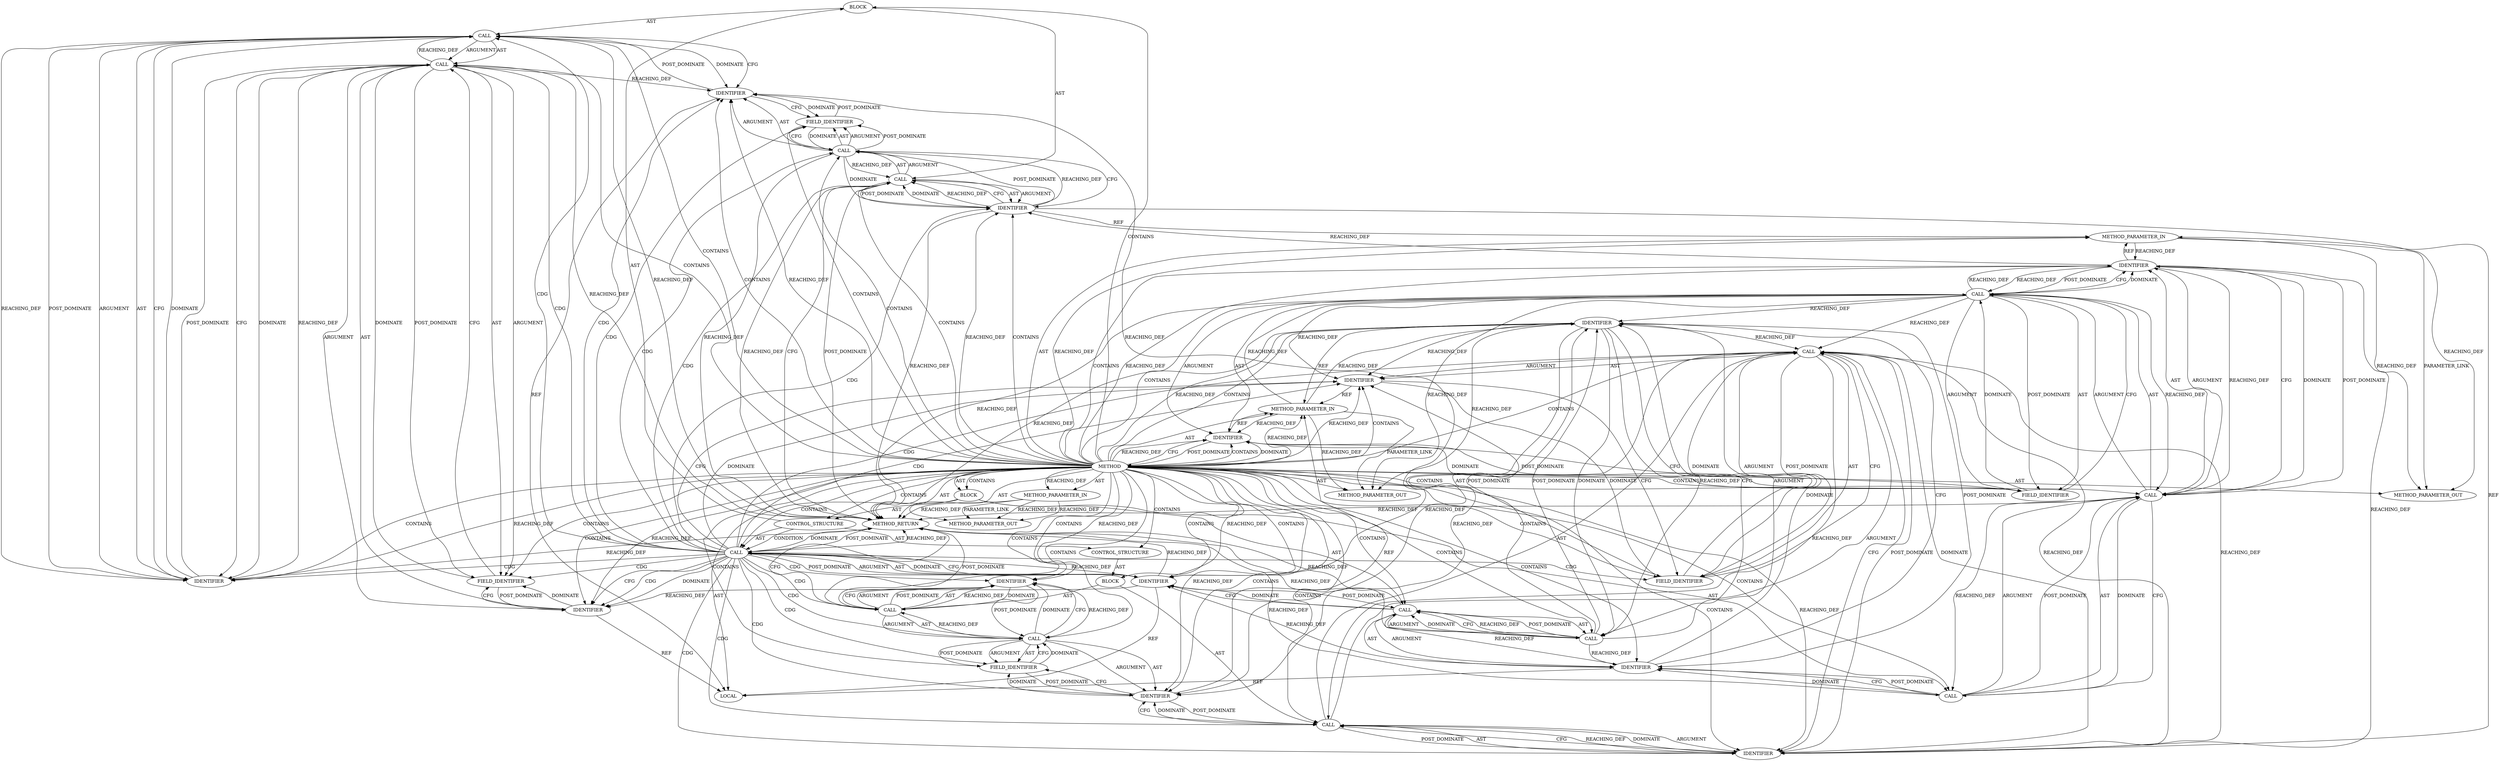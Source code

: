 digraph {
  8050 [label=BLOCK ORDER=2 ARGUMENT_INDEX=-1 CODE="{
		ctx->sk_write_space = write_space;
		ctx->sk_proto = p;
	}" COLUMN_NUMBER=19 LINE_NUMBER=979 TYPE_FULL_NAME="void"]
  8035 [label=BLOCK ORDER=4 ARGUMENT_INDEX=-1 CODE="{
	struct tls_context *ctx;

	WARN_ON_ONCE(sk->sk_prot == p);

	ctx = tls_get_ctx(sk);
	if (likely(ctx)) {
		ctx->sk_write_space = write_space;
		ctx->sk_proto = p;
	} else {
		/* Pairs with lockless read in sk_clone_lock(). */
		WRITE_ONCE(sk->sk_prot, p);
		sk->sk_write_space = write_space;
	}
}" COLUMN_NUMBER=1 LINE_NUMBER=973 TYPE_FULL_NAME="void"]
  8034 [label=METHOD_PARAMETER_IN ORDER=3 CODE="void (*write_space)(struct sock *sk)" IS_VARIADIC=false COLUMN_NUMBER=10 LINE_NUMBER=972 TYPE_FULL_NAME="void" EVALUATION_STRATEGY="BY_VALUE" INDEX=3 NAME=""]
  8046 [label=IDENTIFIER ORDER=1 ARGUMENT_INDEX=1 CODE="sk" COLUMN_NUMBER=20 LINE_NUMBER=978 TYPE_FULL_NAME="sock*" NAME="sk"]
  8062 [label=BLOCK ORDER=1 ARGUMENT_INDEX=-1 CODE="{
		/* Pairs with lockless read in sk_clone_lock(). */
		WRITE_ONCE(sk->sk_prot, p);
		sk->sk_write_space = write_space;
	}" COLUMN_NUMBER=9 LINE_NUMBER=982 TYPE_FULL_NAME="void"]
  8072 [label=IDENTIFIER ORDER=2 ARGUMENT_INDEX=2 CODE="write_space" COLUMN_NUMBER=24 LINE_NUMBER=985 TYPE_FULL_NAME="ANY" NAME="write_space"]
  8051 [label=CALL ORDER=1 ARGUMENT_INDEX=-1 CODE="ctx->sk_write_space = write_space" COLUMN_NUMBER=3 METHOD_FULL_NAME="<operator>.assignment" LINE_NUMBER=980 TYPE_FULL_NAME="<empty>" DISPATCH_TYPE="STATIC_DISPATCH" SIGNATURE="" NAME="<operator>.assignment"]
  8064 [label=CALL ORDER=1 ARGUMENT_INDEX=1 CODE="sk->sk_prot" COLUMN_NUMBER=14 METHOD_FULL_NAME="<operator>.indirectFieldAccess" LINE_NUMBER=984 TYPE_FULL_NAME="<empty>" DISPATCH_TYPE="STATIC_DISPATCH" SIGNATURE="" NAME="<operator>.indirectFieldAccess"]
  21493 [label=METHOD_PARAMETER_OUT ORDER=1 CODE="struct sock *sk" IS_VARIADIC=false COLUMN_NUMBER=24 LINE_NUMBER=971 TYPE_FULL_NAME="sock*" EVALUATION_STRATEGY="BY_VALUE" INDEX=1 NAME="sk"]
  21494 [label=METHOD_PARAMETER_OUT ORDER=2 CODE="struct proto *p" IS_VARIADIC=false COLUMN_NUMBER=41 LINE_NUMBER=971 TYPE_FULL_NAME="proto*" EVALUATION_STRATEGY="BY_VALUE" INDEX=2 NAME="p"]
  8048 [label=CALL ORDER=1 ARGUMENT_INDEX=-1 CODE="likely(ctx)" COLUMN_NUMBER=6 METHOD_FULL_NAME="likely" LINE_NUMBER=979 TYPE_FULL_NAME="<empty>" DISPATCH_TYPE="STATIC_DISPATCH" SIGNATURE="" NAME="likely"]
  8036 [label=LOCAL ORDER=1 CODE="struct tls_context* ctx" COLUMN_NUMBER=21 LINE_NUMBER=974 TYPE_FULL_NAME="tls_context*" NAME="ctx"]
  8047 [label=CONTROL_STRUCTURE CONTROL_STRUCTURE_TYPE="IF" ORDER=4 PARSER_TYPE_NAME="CASTIfStatement" ARGUMENT_INDEX=-1 CODE="if (likely(ctx))" COLUMN_NUMBER=2 LINE_NUMBER=979]
  8039 [label=CALL ORDER=1 ARGUMENT_INDEX=1 CODE="sk->sk_prot" COLUMN_NUMBER=15 METHOD_FULL_NAME="<operator>.indirectFieldAccess" LINE_NUMBER=976 TYPE_FULL_NAME="<empty>" DISPATCH_TYPE="STATIC_DISPATCH" SIGNATURE="" NAME="<operator>.indirectFieldAccess"]
  8065 [label=IDENTIFIER ORDER=1 ARGUMENT_INDEX=1 CODE="sk" COLUMN_NUMBER=14 LINE_NUMBER=984 TYPE_FULL_NAME="sock*" NAME="sk"]
  8070 [label=IDENTIFIER ORDER=1 ARGUMENT_INDEX=1 CODE="sk" COLUMN_NUMBER=3 LINE_NUMBER=985 TYPE_FULL_NAME="sock*" NAME="sk"]
  8059 [label=FIELD_IDENTIFIER ORDER=2 ARGUMENT_INDEX=2 CODE="sk_proto" COLUMN_NUMBER=3 LINE_NUMBER=981 CANONICAL_NAME="sk_proto"]
  8063 [label=CALL ORDER=1 ARGUMENT_INDEX=-1 CODE="WRITE_ONCE(sk->sk_prot, p)" COLUMN_NUMBER=3 METHOD_FULL_NAME="WRITE_ONCE" LINE_NUMBER=984 TYPE_FULL_NAME="<empty>" DISPATCH_TYPE="STATIC_DISPATCH" SIGNATURE="" NAME="WRITE_ONCE"]
  8045 [label=CALL ORDER=2 ARGUMENT_INDEX=2 CODE="tls_get_ctx(sk)" COLUMN_NUMBER=8 METHOD_FULL_NAME="tls_get_ctx" LINE_NUMBER=978 TYPE_FULL_NAME="<empty>" DISPATCH_TYPE="STATIC_DISPATCH" SIGNATURE="" NAME="tls_get_ctx"]
  8054 [label=FIELD_IDENTIFIER ORDER=2 ARGUMENT_INDEX=2 CODE="sk_write_space" COLUMN_NUMBER=3 LINE_NUMBER=980 CANONICAL_NAME="sk_write_space"]
  8060 [label=IDENTIFIER ORDER=2 ARGUMENT_INDEX=2 CODE="p" COLUMN_NUMBER=19 LINE_NUMBER=981 TYPE_FULL_NAME="proto*" NAME="p"]
  8032 [label=METHOD_PARAMETER_IN ORDER=1 CODE="struct sock *sk" IS_VARIADIC=false COLUMN_NUMBER=24 LINE_NUMBER=971 TYPE_FULL_NAME="sock*" EVALUATION_STRATEGY="BY_VALUE" INDEX=1 NAME="sk"]
  8033 [label=METHOD_PARAMETER_IN ORDER=2 CODE="struct proto *p" IS_VARIADIC=false COLUMN_NUMBER=41 LINE_NUMBER=971 TYPE_FULL_NAME="proto*" EVALUATION_STRATEGY="BY_VALUE" INDEX=2 NAME="p"]
  8061 [label=CONTROL_STRUCTURE CONTROL_STRUCTURE_TYPE="ELSE" ORDER=3 PARSER_TYPE_NAME="CASTCompoundStatement" ARGUMENT_INDEX=-1 CODE="else" COLUMN_NUMBER=9 LINE_NUMBER=982]
  8049 [label=IDENTIFIER ORDER=1 ARGUMENT_INDEX=1 CODE="ctx" COLUMN_NUMBER=13 LINE_NUMBER=979 TYPE_FULL_NAME="tls_context*" NAME="ctx"]
  8037 [label=CALL ORDER=2 ARGUMENT_INDEX=-1 CODE="WARN_ON_ONCE(sk->sk_prot == p)" COLUMN_NUMBER=2 METHOD_FULL_NAME="WARN_ON_ONCE" LINE_NUMBER=976 TYPE_FULL_NAME="<empty>" DISPATCH_TYPE="STATIC_DISPATCH" SIGNATURE="" NAME="WARN_ON_ONCE"]
  8053 [label=IDENTIFIER ORDER=1 ARGUMENT_INDEX=1 CODE="ctx" COLUMN_NUMBER=3 LINE_NUMBER=980 TYPE_FULL_NAME="tls_context*" NAME="ctx"]
  8067 [label=IDENTIFIER ORDER=2 ARGUMENT_INDEX=2 CODE="p" COLUMN_NUMBER=27 LINE_NUMBER=984 TYPE_FULL_NAME="proto*" NAME="p"]
  8057 [label=CALL ORDER=1 ARGUMENT_INDEX=1 CODE="ctx->sk_proto" COLUMN_NUMBER=3 METHOD_FULL_NAME="<operator>.indirectFieldAccess" LINE_NUMBER=981 TYPE_FULL_NAME="<empty>" DISPATCH_TYPE="STATIC_DISPATCH" SIGNATURE="" NAME="<operator>.indirectFieldAccess"]
  8040 [label=IDENTIFIER ORDER=1 ARGUMENT_INDEX=1 CODE="sk" COLUMN_NUMBER=15 LINE_NUMBER=976 TYPE_FULL_NAME="sock*" NAME="sk"]
  8044 [label=IDENTIFIER ORDER=1 ARGUMENT_INDEX=1 CODE="ctx" COLUMN_NUMBER=2 LINE_NUMBER=978 TYPE_FULL_NAME="tls_context*" NAME="ctx"]
  8068 [label=CALL ORDER=2 ARGUMENT_INDEX=-1 CODE="sk->sk_write_space = write_space" COLUMN_NUMBER=3 METHOD_FULL_NAME="<operator>.assignment" LINE_NUMBER=985 TYPE_FULL_NAME="<empty>" DISPATCH_TYPE="STATIC_DISPATCH" SIGNATURE="" NAME="<operator>.assignment"]
  21495 [label=METHOD_PARAMETER_OUT ORDER=3 CODE="void (*write_space)(struct sock *sk)" IS_VARIADIC=false COLUMN_NUMBER=10 LINE_NUMBER=972 TYPE_FULL_NAME="void" EVALUATION_STRATEGY="BY_VALUE" INDEX=3 NAME=""]
  8052 [label=CALL ORDER=1 ARGUMENT_INDEX=1 CODE="ctx->sk_write_space" COLUMN_NUMBER=3 METHOD_FULL_NAME="<operator>.indirectFieldAccess" LINE_NUMBER=980 TYPE_FULL_NAME="<empty>" DISPATCH_TYPE="STATIC_DISPATCH" SIGNATURE="" NAME="<operator>.indirectFieldAccess"]
  8041 [label=FIELD_IDENTIFIER ORDER=2 ARGUMENT_INDEX=2 CODE="sk_prot" COLUMN_NUMBER=15 LINE_NUMBER=976 CANONICAL_NAME="sk_prot"]
  8069 [label=CALL ORDER=1 ARGUMENT_INDEX=1 CODE="sk->sk_write_space" COLUMN_NUMBER=3 METHOD_FULL_NAME="<operator>.indirectFieldAccess" LINE_NUMBER=985 TYPE_FULL_NAME="<empty>" DISPATCH_TYPE="STATIC_DISPATCH" SIGNATURE="" NAME="<operator>.indirectFieldAccess"]
  8055 [label=IDENTIFIER ORDER=2 ARGUMENT_INDEX=2 CODE="write_space" COLUMN_NUMBER=25 LINE_NUMBER=980 TYPE_FULL_NAME="ANY" NAME="write_space"]
  8042 [label=IDENTIFIER ORDER=2 ARGUMENT_INDEX=2 CODE="p" COLUMN_NUMBER=30 LINE_NUMBER=976 TYPE_FULL_NAME="proto*" NAME="p"]
  8073 [label=METHOD_RETURN ORDER=5 CODE="RET" COLUMN_NUMBER=1 LINE_NUMBER=971 TYPE_FULL_NAME="void" EVALUATION_STRATEGY="BY_VALUE"]
  8071 [label=FIELD_IDENTIFIER ORDER=2 ARGUMENT_INDEX=2 CODE="sk_write_space" COLUMN_NUMBER=3 LINE_NUMBER=985 CANONICAL_NAME="sk_write_space"]
  8043 [label=CALL ORDER=3 ARGUMENT_INDEX=-1 CODE="ctx = tls_get_ctx(sk)" COLUMN_NUMBER=2 METHOD_FULL_NAME="<operator>.assignment" LINE_NUMBER=978 TYPE_FULL_NAME="<empty>" DISPATCH_TYPE="STATIC_DISPATCH" SIGNATURE="" NAME="<operator>.assignment"]
  8056 [label=CALL ORDER=2 ARGUMENT_INDEX=-1 CODE="ctx->sk_proto = p" COLUMN_NUMBER=3 METHOD_FULL_NAME="<operator>.assignment" LINE_NUMBER=981 TYPE_FULL_NAME="<empty>" DISPATCH_TYPE="STATIC_DISPATCH" SIGNATURE="" NAME="<operator>.assignment"]
  8066 [label=FIELD_IDENTIFIER ORDER=2 ARGUMENT_INDEX=2 CODE="sk_prot" COLUMN_NUMBER=14 LINE_NUMBER=984 CANONICAL_NAME="sk_prot"]
  8058 [label=IDENTIFIER ORDER=1 ARGUMENT_INDEX=1 CODE="ctx" COLUMN_NUMBER=3 LINE_NUMBER=981 TYPE_FULL_NAME="tls_context*" NAME="ctx"]
  8031 [label=METHOD COLUMN_NUMBER=1 LINE_NUMBER=971 COLUMN_NUMBER_END=1 IS_EXTERNAL=false SIGNATURE="void tls_update (sock*,proto*,void)" NAME="tls_update" AST_PARENT_TYPE="TYPE_DECL" AST_PARENT_FULL_NAME="tls_main.c:<global>" ORDER=121 CODE="static void tls_update(struct sock *sk, struct proto *p,
		       void (*write_space)(struct sock *sk))
{
	struct tls_context *ctx;

	WARN_ON_ONCE(sk->sk_prot == p);

	ctx = tls_get_ctx(sk);
	if (likely(ctx)) {
		ctx->sk_write_space = write_space;
		ctx->sk_proto = p;
	} else {
		/* Pairs with lockless read in sk_clone_lock(). */
		WRITE_ONCE(sk->sk_prot, p);
		sk->sk_write_space = write_space;
	}
}" FULL_NAME="tls_update" LINE_NUMBER_END=987 FILENAME="tls_main.c"]
  8038 [label=CALL ORDER=1 ARGUMENT_INDEX=1 CODE="sk->sk_prot == p" COLUMN_NUMBER=15 METHOD_FULL_NAME="<operator>.equals" LINE_NUMBER=976 TYPE_FULL_NAME="<empty>" DISPATCH_TYPE="STATIC_DISPATCH" SIGNATURE="" NAME="<operator>.equals"]
  8031 -> 8070 [label=REACHING_DEF VARIABLE=""]
  8053 -> 8054 [label=CFG ]
  8031 -> 8054 [label=CONTAINS ]
  8064 -> 8066 [label=ARGUMENT ]
  8068 -> 8072 [label=ARGUMENT ]
  8039 -> 8042 [label=CFG ]
  8034 -> 8073 [label=REACHING_DEF VARIABLE=""]
  8053 -> 8036 [label=REF ]
  8031 -> 8049 [label=CONTAINS ]
  8031 -> 8062 [label=CONTAINS ]
  8033 -> 8042 [label=REACHING_DEF VARIABLE="p"]
  8060 -> 8073 [label=REACHING_DEF VARIABLE="p"]
  8046 -> 8032 [label=REF ]
  8056 -> 8073 [label=CFG ]
  8031 -> 8071 [label=CONTAINS ]
  8067 -> 8064 [label=POST_DOMINATE ]
  8048 -> 8068 [label=CDG ]
  8060 -> 8057 [label=POST_DOMINATE ]
  8071 -> 8069 [label=CFG ]
  8062 -> 8068 [label=AST ]
  8048 -> 8053 [label=CFG ]
  8031 -> 8034 [label=AST ]
  8046 -> 8045 [label=DOMINATE ]
  8052 -> 8051 [label=REACHING_DEF VARIABLE="ctx->sk_write_space"]
  8043 -> 8044 [label=ARGUMENT ]
  8031 -> 8055 [label=CONTAINS ]
  8031 -> 8065 [label=REACHING_DEF VARIABLE=""]
  8072 -> 8068 [label=REACHING_DEF VARIABLE="write_space"]
  8042 -> 8038 [label=REACHING_DEF VARIABLE="p"]
  8062 -> 8063 [label=AST ]
  8049 -> 8048 [label=DOMINATE ]
  8040 -> 8041 [label=CFG ]
  8039 -> 8073 [label=REACHING_DEF VARIABLE="sk->sk_prot"]
  8031 -> 8043 [label=CONTAINS ]
  8048 -> 8052 [label=CDG ]
  8060 -> 8033 [label=REF ]
  8068 -> 8069 [label=ARGUMENT ]
  8048 -> 8051 [label=CDG ]
  8031 -> 8067 [label=CONTAINS ]
  8053 -> 8054 [label=DOMINATE ]
  8052 -> 8053 [label=ARGUMENT ]
  8031 -> 8037 [label=CONTAINS ]
  8051 -> 8055 [label=POST_DOMINATE ]
  8048 -> 8065 [label=CDG ]
  8048 -> 8049 [label=POST_DOMINATE ]
  8049 -> 8036 [label=REF ]
  8052 -> 8073 [label=REACHING_DEF VARIABLE="ctx->sk_write_space"]
  8063 -> 8070 [label=CFG ]
  8048 -> 8073 [label=REACHING_DEF VARIABLE="likely(ctx)"]
  8057 -> 8073 [label=REACHING_DEF VARIABLE="ctx->sk_proto"]
  8032 -> 21493 [label=REACHING_DEF VARIABLE="sk"]
  8031 -> 8050 [label=CONTAINS ]
  8045 -> 8044 [label=REACHING_DEF VARIABLE="tls_get_ctx(sk)"]
  8042 -> 8060 [label=REACHING_DEF VARIABLE="p"]
  8031 -> 8072 [label=REACHING_DEF VARIABLE=""]
  8035 -> 8043 [label=AST ]
  8049 -> 8073 [label=REACHING_DEF VARIABLE="ctx"]
  8031 -> 8073 [label=AST ]
  8035 -> 8037 [label=AST ]
  8052 -> 8054 [label=POST_DOMINATE ]
  8031 -> 8046 [label=REACHING_DEF VARIABLE=""]
  8059 -> 8057 [label=CFG ]
  8063 -> 8064 [label=ARGUMENT ]
  8052 -> 8053 [label=AST ]
  8071 -> 8070 [label=POST_DOMINATE ]
  8068 -> 8069 [label=AST ]
  8057 -> 8058 [label=ARGUMENT ]
  8051 -> 8055 [label=ARGUMENT ]
  8056 -> 8060 [label=POST_DOMINATE ]
  8064 -> 8070 [label=REACHING_DEF VARIABLE="sk->sk_prot"]
  8046 -> 8045 [label=REACHING_DEF VARIABLE="sk"]
  8031 -> 8038 [label=CONTAINS ]
  8064 -> 8067 [label=REACHING_DEF VARIABLE="sk->sk_prot"]
  8045 -> 8046 [label=ARGUMENT ]
  8031 -> 8066 [label=CONTAINS ]
  8031 -> 8051 [label=CONTAINS ]
  8038 -> 8039 [label=ARGUMENT ]
  8031 -> 8042 [label=CONTAINS ]
  8046 -> 8065 [label=REACHING_DEF VARIABLE="sk"]
  8031 -> 8032 [label=REACHING_DEF VARIABLE=""]
  8046 -> 8073 [label=REACHING_DEF VARIABLE="sk"]
  8047 -> 8048 [label=CONDITION ]
  8031 -> 8047 [label=CONTAINS ]
  8055 -> 8051 [label=CFG ]
  8048 -> 8055 [label=CDG ]
  8058 -> 8059 [label=CFG ]
  8031 -> 8046 [label=CONTAINS ]
  8045 -> 8043 [label=DOMINATE ]
  8042 -> 8039 [label=POST_DOMINATE ]
  8048 -> 8072 [label=CDG ]
  8039 -> 8040 [label=AST ]
  8038 -> 8037 [label=DOMINATE ]
  8056 -> 8073 [label=REACHING_DEF VARIABLE="ctx->sk_proto = p"]
  8031 -> 8064 [label=CONTAINS ]
  8032 -> 21493 [label=PARAMETER_LINK ]
  8047 -> 8050 [label=AST ]
  8068 -> 8073 [label=CFG ]
  8039 -> 8040 [label=ARGUMENT ]
  8041 -> 8040 [label=POST_DOMINATE ]
  8039 -> 8042 [label=DOMINATE ]
  8064 -> 8067 [label=CFG ]
  8042 -> 8038 [label=CFG ]
  8048 -> 8059 [label=CDG ]
  8051 -> 8058 [label=CFG ]
  8051 -> 8073 [label=REACHING_DEF VARIABLE="ctx->sk_write_space = write_space"]
  8044 -> 8043 [label=REACHING_DEF VARIABLE="ctx"]
  8043 -> 8073 [label=REACHING_DEF VARIABLE="ctx = tls_get_ctx(sk)"]
  8052 -> 8058 [label=REACHING_DEF VARIABLE="ctx->sk_write_space"]
  8031 -> 21495 [label=AST ]
  8031 -> 8059 [label=CONTAINS ]
  8069 -> 8072 [label=DOMINATE ]
  8048 -> 8073 [label=DOMINATE ]
  8048 -> 8056 [label=CDG ]
  8060 -> 8056 [label=DOMINATE ]
  8048 -> 8049 [label=ARGUMENT ]
  8064 -> 8066 [label=POST_DOMINATE ]
  8059 -> 8057 [label=DOMINATE ]
  8057 -> 8058 [label=AST ]
  8039 -> 21493 [label=REACHING_DEF VARIABLE="sk->sk_prot"]
  8031 -> 8058 [label=CONTAINS ]
  8031 -> 8035 [label=CONTAINS ]
  8031 -> 21494 [label=AST ]
  8040 -> 8031 [label=POST_DOMINATE ]
  8043 -> 8045 [label=ARGUMENT ]
  8049 -> 8048 [label=CFG ]
  8048 -> 8058 [label=CDG ]
  8031 -> 8039 [label=CONTAINS ]
  8063 -> 8067 [label=ARGUMENT ]
  8031 -> 8068 [label=CONTAINS ]
  8058 -> 8036 [label=REF ]
  8049 -> 8043 [label=POST_DOMINATE ]
  8038 -> 8037 [label=REACHING_DEF VARIABLE="sk->sk_prot == p"]
  8048 -> 8070 [label=CDG ]
  8043 -> 8049 [label=CFG ]
  8031 -> 8040 [label=CONTAINS ]
  8069 -> 8068 [label=REACHING_DEF VARIABLE="sk->sk_write_space"]
  8031 -> 8056 [label=CONTAINS ]
  8031 -> 8048 [label=CONTAINS ]
  8034 -> 21495 [label=REACHING_DEF VARIABLE=""]
  8034 -> 21495 [label=REACHING_DEF VARIABLE=""]
  8064 -> 8065 [label=AST ]
  8038 -> 8042 [label=POST_DOMINATE ]
  8051 -> 8055 [label=AST ]
  8048 -> 8049 [label=AST ]
  8069 -> 8071 [label=POST_DOMINATE ]
  8044 -> 8046 [label=DOMINATE ]
  8048 -> 8069 [label=CDG ]
  8050 -> 8051 [label=AST ]
  8069 -> 8071 [label=ARGUMENT ]
  8067 -> 8063 [label=CFG ]
  8031 -> 8049 [label=REACHING_DEF VARIABLE=""]
  8056 -> 8060 [label=AST ]
  8060 -> 8056 [label=REACHING_DEF VARIABLE="p"]
  8031 -> 8033 [label=REACHING_DEF VARIABLE=""]
  8060 -> 8056 [label=CFG ]
  8069 -> 8072 [label=CFG ]
  8045 -> 8043 [label=CFG ]
  8038 -> 8039 [label=AST ]
  8049 -> 8048 [label=REACHING_DEF VARIABLE="ctx"]
  8059 -> 8058 [label=POST_DOMINATE ]
  8050 -> 8056 [label=AST ]
  8037 -> 8044 [label=DOMINATE ]
  8043 -> 8045 [label=POST_DOMINATE ]
  8061 -> 8062 [label=AST ]
  8055 -> 8051 [label=DOMINATE ]
  8070 -> 8071 [label=CFG ]
  8031 -> 8055 [label=REACHING_DEF VARIABLE=""]
  8039 -> 8041 [label=POST_DOMINATE ]
  8048 -> 8053 [label=DOMINATE ]
  8048 -> 8066 [label=CDG ]
  8073 -> 8068 [label=POST_DOMINATE ]
  8031 -> 8057 [label=CONTAINS ]
  8031 -> 21493 [label=AST ]
  8038 -> 8042 [label=AST ]
  8031 -> 8053 [label=CONTAINS ]
  8065 -> 8032 [label=REF ]
  8031 -> 8065 [label=CONTAINS ]
  8044 -> 8037 [label=POST_DOMINATE ]
  8035 -> 8036 [label=AST ]
  8031 -> 8032 [label=AST ]
  8063 -> 8070 [label=DOMINATE ]
  8064 -> 8066 [label=AST ]
  8046 -> 8070 [label=REACHING_DEF VARIABLE="sk"]
  8068 -> 8072 [label=POST_DOMINATE ]
  8039 -> 8041 [label=AST ]
  8070 -> 8071 [label=DOMINATE ]
  8037 -> 8073 [label=REACHING_DEF VARIABLE="WARN_ON_ONCE(sk->sk_prot == p)"]
  8039 -> 8046 [label=REACHING_DEF VARIABLE="sk->sk_prot"]
  8066 -> 8064 [label=CFG ]
  8037 -> 8038 [label=ARGUMENT ]
  8067 -> 8063 [label=REACHING_DEF VARIABLE="p"]
  8072 -> 8069 [label=POST_DOMINATE ]
  8051 -> 8052 [label=ARGUMENT ]
  8072 -> 8068 [label=DOMINATE ]
  8033 -> 21494 [label=PARAMETER_LINK ]
  8041 -> 8039 [label=CFG ]
  8042 -> 8038 [label=DOMINATE ]
  8048 -> 8067 [label=CDG ]
  8031 -> 8034 [label=REACHING_DEF VARIABLE=""]
  8042 -> 8033 [label=REF ]
  8031 -> 8069 [label=CONTAINS ]
  8055 -> 8052 [label=REACHING_DEF VARIABLE="write_space"]
  8045 -> 8046 [label=AST ]
  8045 -> 8043 [label=REACHING_DEF VARIABLE="tls_get_ctx(sk)"]
  8060 -> 21494 [label=REACHING_DEF VARIABLE="p"]
  8069 -> 8071 [label=AST ]
  8031 -> 8040 [label=DOMINATE ]
  8031 -> 8060 [label=CONTAINS ]
  8066 -> 8064 [label=DOMINATE ]
  8031 -> 8040 [label=REACHING_DEF VARIABLE=""]
  8049 -> 8053 [label=REACHING_DEF VARIABLE="ctx"]
  8045 -> 8046 [label=POST_DOMINATE ]
  8055 -> 8052 [label=POST_DOMINATE ]
  8069 -> 8070 [label=ARGUMENT ]
  8031 -> 8040 [label=CFG ]
  8055 -> 8051 [label=REACHING_DEF VARIABLE="write_space"]
  8039 -> 8065 [label=REACHING_DEF VARIABLE="sk->sk_prot"]
  8035 -> 8047 [label=AST ]
  8048 -> 8063 [label=CDG ]
  8046 -> 8044 [label=POST_DOMINATE ]
  8032 -> 8040 [label=REACHING_DEF VARIABLE="sk"]
  8067 -> 8033 [label=REF ]
  8031 -> 8045 [label=CONTAINS ]
  8031 -> 8060 [label=REACHING_DEF VARIABLE=""]
  8044 -> 8046 [label=CFG ]
  8031 -> 8063 [label=CONTAINS ]
  8073 -> 8056 [label=POST_DOMINATE ]
  8060 -> 8057 [label=REACHING_DEF VARIABLE="p"]
  8051 -> 8052 [label=AST ]
  8056 -> 8057 [label=AST ]
  8070 -> 8063 [label=POST_DOMINATE ]
  8043 -> 8045 [label=AST ]
  8031 -> 8041 [label=CONTAINS ]
  8042 -> 8067 [label=REACHING_DEF VARIABLE="p"]
  8067 -> 8063 [label=DOMINATE ]
  8048 -> 8054 [label=CDG ]
  8051 -> 8058 [label=DOMINATE ]
  8032 -> 8039 [label=REACHING_DEF VARIABLE="sk"]
  8037 -> 8038 [label=POST_DOMINATE ]
  8054 -> 8053 [label=POST_DOMINATE ]
  8054 -> 8052 [label=CFG ]
  8057 -> 8059 [label=AST ]
  8048 -> 8071 [label=CDG ]
  8048 -> 8065 [label=CFG ]
  8038 -> 8073 [label=REACHING_DEF VARIABLE="sk->sk_prot == p"]
  8031 -> 8033 [label=AST ]
  8046 -> 8045 [label=CFG ]
  8040 -> 8032 [label=REF ]
  8031 -> 8061 [label=CONTAINS ]
  8043 -> 8044 [label=AST ]
  8043 -> 8049 [label=DOMINATE ]
  8048 -> 8057 [label=CDG ]
  8052 -> 8055 [label=CFG ]
  8031 -> 8044 [label=CONTAINS ]
  8048 -> 8053 [label=CDG ]
  8049 -> 8058 [label=REACHING_DEF VARIABLE="ctx"]
  8046 -> 21493 [label=REACHING_DEF VARIABLE="sk"]
  8031 -> 8058 [label=REACHING_DEF VARIABLE=""]
  8072 -> 8068 [label=CFG ]
  8070 -> 8032 [label=REF ]
  8042 -> 8039 [label=REACHING_DEF VARIABLE="p"]
  8056 -> 8057 [label=ARGUMENT ]
  8057 -> 8059 [label=ARGUMENT ]
  8052 -> 8054 [label=AST ]
  8038 -> 8037 [label=CFG ]
  8048 -> 8064 [label=CDG ]
  8031 -> 8053 [label=REACHING_DEF VARIABLE=""]
  8064 -> 8065 [label=ARGUMENT ]
  8067 -> 8064 [label=REACHING_DEF VARIABLE="p"]
  8048 -> 8060 [label=CDG ]
  8068 -> 8072 [label=AST ]
  8039 -> 8038 [label=REACHING_DEF VARIABLE="sk->sk_prot"]
  8039 -> 8042 [label=REACHING_DEF VARIABLE="sk->sk_prot"]
  8056 -> 8060 [label=ARGUMENT ]
  8044 -> 8036 [label=REF ]
  8038 -> 8042 [label=ARGUMENT ]
  8039 -> 8041 [label=ARGUMENT ]
  8072 -> 8069 [label=REACHING_DEF VARIABLE="write_space"]
  8057 -> 8059 [label=POST_DOMINATE ]
  8040 -> 8041 [label=DOMINATE ]
  8031 -> 8052 [label=CONTAINS ]
  8041 -> 8039 [label=DOMINATE ]
  8065 -> 8066 [label=DOMINATE ]
  8055 -> 8073 [label=REACHING_DEF VARIABLE="write_space"]
  8037 -> 8038 [label=AST ]
  8066 -> 8065 [label=POST_DOMINATE ]
  8046 -> 8064 [label=REACHING_DEF VARIABLE="sk"]
  8057 -> 8060 [label=CFG ]
  8031 -> 8042 [label=REACHING_DEF VARIABLE=""]
  8047 -> 8061 [label=AST ]
  8073 -> 8048 [label=POST_DOMINATE ]
  8032 -> 8046 [label=REACHING_DEF VARIABLE="sk"]
  8044 -> 8049 [label=REACHING_DEF VARIABLE="ctx"]
  8063 -> 8067 [label=POST_DOMINATE ]
  8054 -> 8052 [label=DOMINATE ]
  8052 -> 8054 [label=ARGUMENT ]
  8063 -> 8064 [label=AST ]
  8039 -> 8064 [label=REACHING_DEF VARIABLE="sk->sk_prot"]
  8031 -> 8070 [label=CONTAINS ]
  8045 -> 8073 [label=REACHING_DEF VARIABLE="tls_get_ctx(sk)"]
  8058 -> 8051 [label=POST_DOMINATE ]
  8047 -> 8048 [label=AST ]
  8069 -> 8070 [label=AST ]
  8048 -> 8065 [label=DOMINATE ]
  8057 -> 8060 [label=DOMINATE ]
  8064 -> 8067 [label=DOMINATE ]
  8031 -> 8072 [label=CONTAINS ]
  8058 -> 8059 [label=DOMINATE ]
  8037 -> 8044 [label=CFG ]
  8034 -> 21495 [label=PARAMETER_LINK ]
  8064 -> 8063 [label=REACHING_DEF VARIABLE="sk->sk_prot"]
  8052 -> 8055 [label=DOMINATE ]
  8031 -> 8035 [label=AST ]
  8071 -> 8069 [label=DOMINATE ]
  8065 -> 8066 [label=CFG ]
  8033 -> 21494 [label=REACHING_DEF VARIABLE="p"]
  8057 -> 8056 [label=REACHING_DEF VARIABLE="ctx->sk_proto"]
  8063 -> 8067 [label=AST ]
  8031 -> 8067 [label=REACHING_DEF VARIABLE=""]
}
